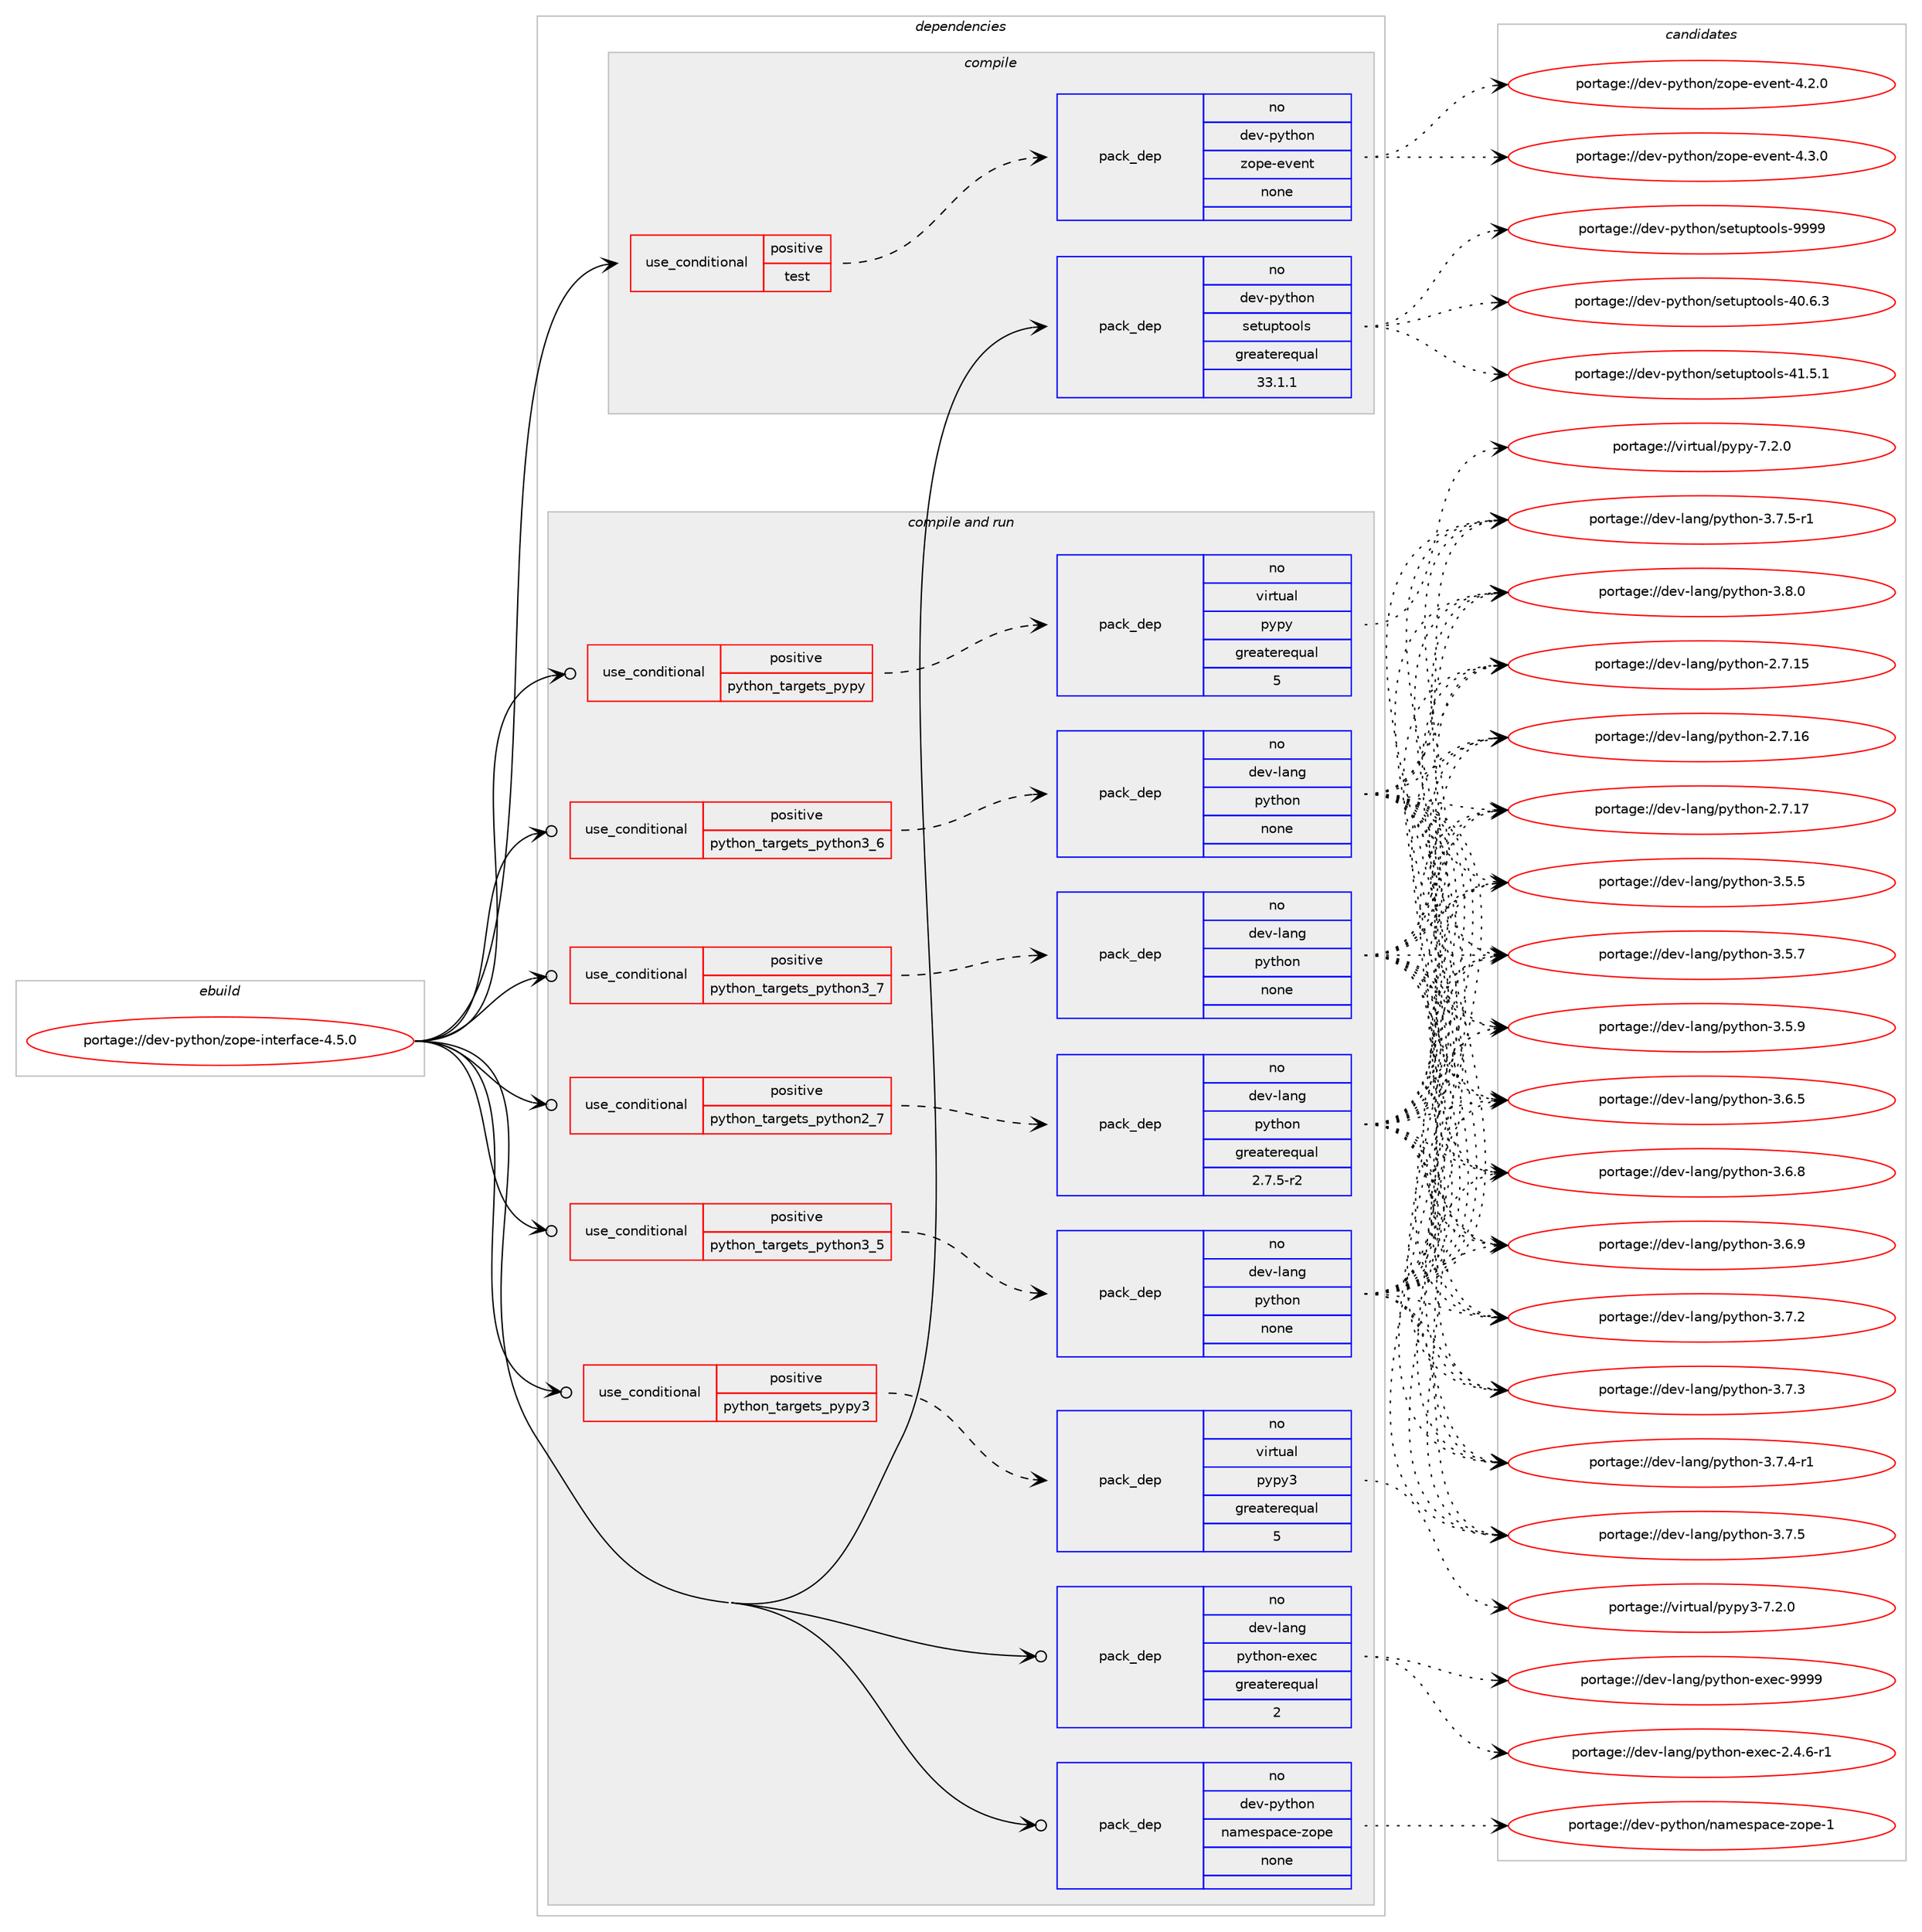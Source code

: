 digraph prolog {

# *************
# Graph options
# *************

newrank=true;
concentrate=true;
compound=true;
graph [rankdir=LR,fontname=Helvetica,fontsize=10,ranksep=1.5];#, ranksep=2.5, nodesep=0.2];
edge  [arrowhead=vee];
node  [fontname=Helvetica,fontsize=10];

# **********
# The ebuild
# **********

subgraph cluster_leftcol {
color=gray;
rank=same;
label=<<i>ebuild</i>>;
id [label="portage://dev-python/zope-interface-4.5.0", color=red, width=4, href="../dev-python/zope-interface-4.5.0.svg"];
}

# ****************
# The dependencies
# ****************

subgraph cluster_midcol {
color=gray;
label=<<i>dependencies</i>>;
subgraph cluster_compile {
fillcolor="#eeeeee";
style=filled;
label=<<i>compile</i>>;
subgraph cond41261 {
dependency180373 [label=<<TABLE BORDER="0" CELLBORDER="1" CELLSPACING="0" CELLPADDING="4"><TR><TD ROWSPAN="3" CELLPADDING="10">use_conditional</TD></TR><TR><TD>positive</TD></TR><TR><TD>test</TD></TR></TABLE>>, shape=none, color=red];
subgraph pack135699 {
dependency180374 [label=<<TABLE BORDER="0" CELLBORDER="1" CELLSPACING="0" CELLPADDING="4" WIDTH="220"><TR><TD ROWSPAN="6" CELLPADDING="30">pack_dep</TD></TR><TR><TD WIDTH="110">no</TD></TR><TR><TD>dev-python</TD></TR><TR><TD>zope-event</TD></TR><TR><TD>none</TD></TR><TR><TD></TD></TR></TABLE>>, shape=none, color=blue];
}
dependency180373:e -> dependency180374:w [weight=20,style="dashed",arrowhead="vee"];
}
id:e -> dependency180373:w [weight=20,style="solid",arrowhead="vee"];
subgraph pack135700 {
dependency180375 [label=<<TABLE BORDER="0" CELLBORDER="1" CELLSPACING="0" CELLPADDING="4" WIDTH="220"><TR><TD ROWSPAN="6" CELLPADDING="30">pack_dep</TD></TR><TR><TD WIDTH="110">no</TD></TR><TR><TD>dev-python</TD></TR><TR><TD>setuptools</TD></TR><TR><TD>greaterequal</TD></TR><TR><TD>33.1.1</TD></TR></TABLE>>, shape=none, color=blue];
}
id:e -> dependency180375:w [weight=20,style="solid",arrowhead="vee"];
}
subgraph cluster_compileandrun {
fillcolor="#eeeeee";
style=filled;
label=<<i>compile and run</i>>;
subgraph cond41262 {
dependency180376 [label=<<TABLE BORDER="0" CELLBORDER="1" CELLSPACING="0" CELLPADDING="4"><TR><TD ROWSPAN="3" CELLPADDING="10">use_conditional</TD></TR><TR><TD>positive</TD></TR><TR><TD>python_targets_pypy</TD></TR></TABLE>>, shape=none, color=red];
subgraph pack135701 {
dependency180377 [label=<<TABLE BORDER="0" CELLBORDER="1" CELLSPACING="0" CELLPADDING="4" WIDTH="220"><TR><TD ROWSPAN="6" CELLPADDING="30">pack_dep</TD></TR><TR><TD WIDTH="110">no</TD></TR><TR><TD>virtual</TD></TR><TR><TD>pypy</TD></TR><TR><TD>greaterequal</TD></TR><TR><TD>5</TD></TR></TABLE>>, shape=none, color=blue];
}
dependency180376:e -> dependency180377:w [weight=20,style="dashed",arrowhead="vee"];
}
id:e -> dependency180376:w [weight=20,style="solid",arrowhead="odotvee"];
subgraph cond41263 {
dependency180378 [label=<<TABLE BORDER="0" CELLBORDER="1" CELLSPACING="0" CELLPADDING="4"><TR><TD ROWSPAN="3" CELLPADDING="10">use_conditional</TD></TR><TR><TD>positive</TD></TR><TR><TD>python_targets_pypy3</TD></TR></TABLE>>, shape=none, color=red];
subgraph pack135702 {
dependency180379 [label=<<TABLE BORDER="0" CELLBORDER="1" CELLSPACING="0" CELLPADDING="4" WIDTH="220"><TR><TD ROWSPAN="6" CELLPADDING="30">pack_dep</TD></TR><TR><TD WIDTH="110">no</TD></TR><TR><TD>virtual</TD></TR><TR><TD>pypy3</TD></TR><TR><TD>greaterequal</TD></TR><TR><TD>5</TD></TR></TABLE>>, shape=none, color=blue];
}
dependency180378:e -> dependency180379:w [weight=20,style="dashed",arrowhead="vee"];
}
id:e -> dependency180378:w [weight=20,style="solid",arrowhead="odotvee"];
subgraph cond41264 {
dependency180380 [label=<<TABLE BORDER="0" CELLBORDER="1" CELLSPACING="0" CELLPADDING="4"><TR><TD ROWSPAN="3" CELLPADDING="10">use_conditional</TD></TR><TR><TD>positive</TD></TR><TR><TD>python_targets_python2_7</TD></TR></TABLE>>, shape=none, color=red];
subgraph pack135703 {
dependency180381 [label=<<TABLE BORDER="0" CELLBORDER="1" CELLSPACING="0" CELLPADDING="4" WIDTH="220"><TR><TD ROWSPAN="6" CELLPADDING="30">pack_dep</TD></TR><TR><TD WIDTH="110">no</TD></TR><TR><TD>dev-lang</TD></TR><TR><TD>python</TD></TR><TR><TD>greaterequal</TD></TR><TR><TD>2.7.5-r2</TD></TR></TABLE>>, shape=none, color=blue];
}
dependency180380:e -> dependency180381:w [weight=20,style="dashed",arrowhead="vee"];
}
id:e -> dependency180380:w [weight=20,style="solid",arrowhead="odotvee"];
subgraph cond41265 {
dependency180382 [label=<<TABLE BORDER="0" CELLBORDER="1" CELLSPACING="0" CELLPADDING="4"><TR><TD ROWSPAN="3" CELLPADDING="10">use_conditional</TD></TR><TR><TD>positive</TD></TR><TR><TD>python_targets_python3_5</TD></TR></TABLE>>, shape=none, color=red];
subgraph pack135704 {
dependency180383 [label=<<TABLE BORDER="0" CELLBORDER="1" CELLSPACING="0" CELLPADDING="4" WIDTH="220"><TR><TD ROWSPAN="6" CELLPADDING="30">pack_dep</TD></TR><TR><TD WIDTH="110">no</TD></TR><TR><TD>dev-lang</TD></TR><TR><TD>python</TD></TR><TR><TD>none</TD></TR><TR><TD></TD></TR></TABLE>>, shape=none, color=blue];
}
dependency180382:e -> dependency180383:w [weight=20,style="dashed",arrowhead="vee"];
}
id:e -> dependency180382:w [weight=20,style="solid",arrowhead="odotvee"];
subgraph cond41266 {
dependency180384 [label=<<TABLE BORDER="0" CELLBORDER="1" CELLSPACING="0" CELLPADDING="4"><TR><TD ROWSPAN="3" CELLPADDING="10">use_conditional</TD></TR><TR><TD>positive</TD></TR><TR><TD>python_targets_python3_6</TD></TR></TABLE>>, shape=none, color=red];
subgraph pack135705 {
dependency180385 [label=<<TABLE BORDER="0" CELLBORDER="1" CELLSPACING="0" CELLPADDING="4" WIDTH="220"><TR><TD ROWSPAN="6" CELLPADDING="30">pack_dep</TD></TR><TR><TD WIDTH="110">no</TD></TR><TR><TD>dev-lang</TD></TR><TR><TD>python</TD></TR><TR><TD>none</TD></TR><TR><TD></TD></TR></TABLE>>, shape=none, color=blue];
}
dependency180384:e -> dependency180385:w [weight=20,style="dashed",arrowhead="vee"];
}
id:e -> dependency180384:w [weight=20,style="solid",arrowhead="odotvee"];
subgraph cond41267 {
dependency180386 [label=<<TABLE BORDER="0" CELLBORDER="1" CELLSPACING="0" CELLPADDING="4"><TR><TD ROWSPAN="3" CELLPADDING="10">use_conditional</TD></TR><TR><TD>positive</TD></TR><TR><TD>python_targets_python3_7</TD></TR></TABLE>>, shape=none, color=red];
subgraph pack135706 {
dependency180387 [label=<<TABLE BORDER="0" CELLBORDER="1" CELLSPACING="0" CELLPADDING="4" WIDTH="220"><TR><TD ROWSPAN="6" CELLPADDING="30">pack_dep</TD></TR><TR><TD WIDTH="110">no</TD></TR><TR><TD>dev-lang</TD></TR><TR><TD>python</TD></TR><TR><TD>none</TD></TR><TR><TD></TD></TR></TABLE>>, shape=none, color=blue];
}
dependency180386:e -> dependency180387:w [weight=20,style="dashed",arrowhead="vee"];
}
id:e -> dependency180386:w [weight=20,style="solid",arrowhead="odotvee"];
subgraph pack135707 {
dependency180388 [label=<<TABLE BORDER="0" CELLBORDER="1" CELLSPACING="0" CELLPADDING="4" WIDTH="220"><TR><TD ROWSPAN="6" CELLPADDING="30">pack_dep</TD></TR><TR><TD WIDTH="110">no</TD></TR><TR><TD>dev-lang</TD></TR><TR><TD>python-exec</TD></TR><TR><TD>greaterequal</TD></TR><TR><TD>2</TD></TR></TABLE>>, shape=none, color=blue];
}
id:e -> dependency180388:w [weight=20,style="solid",arrowhead="odotvee"];
subgraph pack135708 {
dependency180389 [label=<<TABLE BORDER="0" CELLBORDER="1" CELLSPACING="0" CELLPADDING="4" WIDTH="220"><TR><TD ROWSPAN="6" CELLPADDING="30">pack_dep</TD></TR><TR><TD WIDTH="110">no</TD></TR><TR><TD>dev-python</TD></TR><TR><TD>namespace-zope</TD></TR><TR><TD>none</TD></TR><TR><TD></TD></TR></TABLE>>, shape=none, color=blue];
}
id:e -> dependency180389:w [weight=20,style="solid",arrowhead="odotvee"];
}
subgraph cluster_run {
fillcolor="#eeeeee";
style=filled;
label=<<i>run</i>>;
}
}

# **************
# The candidates
# **************

subgraph cluster_choices {
rank=same;
color=gray;
label=<<i>candidates</i>>;

subgraph choice135699 {
color=black;
nodesep=1;
choiceportage100101118451121211161041111104712211111210145101118101110116455246504648 [label="portage://dev-python/zope-event-4.2.0", color=red, width=4,href="../dev-python/zope-event-4.2.0.svg"];
choiceportage100101118451121211161041111104712211111210145101118101110116455246514648 [label="portage://dev-python/zope-event-4.3.0", color=red, width=4,href="../dev-python/zope-event-4.3.0.svg"];
dependency180374:e -> choiceportage100101118451121211161041111104712211111210145101118101110116455246504648:w [style=dotted,weight="100"];
dependency180374:e -> choiceportage100101118451121211161041111104712211111210145101118101110116455246514648:w [style=dotted,weight="100"];
}
subgraph choice135700 {
color=black;
nodesep=1;
choiceportage100101118451121211161041111104711510111611711211611111110811545524846544651 [label="portage://dev-python/setuptools-40.6.3", color=red, width=4,href="../dev-python/setuptools-40.6.3.svg"];
choiceportage100101118451121211161041111104711510111611711211611111110811545524946534649 [label="portage://dev-python/setuptools-41.5.1", color=red, width=4,href="../dev-python/setuptools-41.5.1.svg"];
choiceportage10010111845112121116104111110471151011161171121161111111081154557575757 [label="portage://dev-python/setuptools-9999", color=red, width=4,href="../dev-python/setuptools-9999.svg"];
dependency180375:e -> choiceportage100101118451121211161041111104711510111611711211611111110811545524846544651:w [style=dotted,weight="100"];
dependency180375:e -> choiceportage100101118451121211161041111104711510111611711211611111110811545524946534649:w [style=dotted,weight="100"];
dependency180375:e -> choiceportage10010111845112121116104111110471151011161171121161111111081154557575757:w [style=dotted,weight="100"];
}
subgraph choice135701 {
color=black;
nodesep=1;
choiceportage1181051141161179710847112121112121455546504648 [label="portage://virtual/pypy-7.2.0", color=red, width=4,href="../virtual/pypy-7.2.0.svg"];
dependency180377:e -> choiceportage1181051141161179710847112121112121455546504648:w [style=dotted,weight="100"];
}
subgraph choice135702 {
color=black;
nodesep=1;
choiceportage118105114116117971084711212111212151455546504648 [label="portage://virtual/pypy3-7.2.0", color=red, width=4,href="../virtual/pypy3-7.2.0.svg"];
dependency180379:e -> choiceportage118105114116117971084711212111212151455546504648:w [style=dotted,weight="100"];
}
subgraph choice135703 {
color=black;
nodesep=1;
choiceportage10010111845108971101034711212111610411111045504655464953 [label="portage://dev-lang/python-2.7.15", color=red, width=4,href="../dev-lang/python-2.7.15.svg"];
choiceportage10010111845108971101034711212111610411111045504655464954 [label="portage://dev-lang/python-2.7.16", color=red, width=4,href="../dev-lang/python-2.7.16.svg"];
choiceportage10010111845108971101034711212111610411111045504655464955 [label="portage://dev-lang/python-2.7.17", color=red, width=4,href="../dev-lang/python-2.7.17.svg"];
choiceportage100101118451089711010347112121116104111110455146534653 [label="portage://dev-lang/python-3.5.5", color=red, width=4,href="../dev-lang/python-3.5.5.svg"];
choiceportage100101118451089711010347112121116104111110455146534655 [label="portage://dev-lang/python-3.5.7", color=red, width=4,href="../dev-lang/python-3.5.7.svg"];
choiceportage100101118451089711010347112121116104111110455146534657 [label="portage://dev-lang/python-3.5.9", color=red, width=4,href="../dev-lang/python-3.5.9.svg"];
choiceportage100101118451089711010347112121116104111110455146544653 [label="portage://dev-lang/python-3.6.5", color=red, width=4,href="../dev-lang/python-3.6.5.svg"];
choiceportage100101118451089711010347112121116104111110455146544656 [label="portage://dev-lang/python-3.6.8", color=red, width=4,href="../dev-lang/python-3.6.8.svg"];
choiceportage100101118451089711010347112121116104111110455146544657 [label="portage://dev-lang/python-3.6.9", color=red, width=4,href="../dev-lang/python-3.6.9.svg"];
choiceportage100101118451089711010347112121116104111110455146554650 [label="portage://dev-lang/python-3.7.2", color=red, width=4,href="../dev-lang/python-3.7.2.svg"];
choiceportage100101118451089711010347112121116104111110455146554651 [label="portage://dev-lang/python-3.7.3", color=red, width=4,href="../dev-lang/python-3.7.3.svg"];
choiceportage1001011184510897110103471121211161041111104551465546524511449 [label="portage://dev-lang/python-3.7.4-r1", color=red, width=4,href="../dev-lang/python-3.7.4-r1.svg"];
choiceportage100101118451089711010347112121116104111110455146554653 [label="portage://dev-lang/python-3.7.5", color=red, width=4,href="../dev-lang/python-3.7.5.svg"];
choiceportage1001011184510897110103471121211161041111104551465546534511449 [label="portage://dev-lang/python-3.7.5-r1", color=red, width=4,href="../dev-lang/python-3.7.5-r1.svg"];
choiceportage100101118451089711010347112121116104111110455146564648 [label="portage://dev-lang/python-3.8.0", color=red, width=4,href="../dev-lang/python-3.8.0.svg"];
dependency180381:e -> choiceportage10010111845108971101034711212111610411111045504655464953:w [style=dotted,weight="100"];
dependency180381:e -> choiceportage10010111845108971101034711212111610411111045504655464954:w [style=dotted,weight="100"];
dependency180381:e -> choiceportage10010111845108971101034711212111610411111045504655464955:w [style=dotted,weight="100"];
dependency180381:e -> choiceportage100101118451089711010347112121116104111110455146534653:w [style=dotted,weight="100"];
dependency180381:e -> choiceportage100101118451089711010347112121116104111110455146534655:w [style=dotted,weight="100"];
dependency180381:e -> choiceportage100101118451089711010347112121116104111110455146534657:w [style=dotted,weight="100"];
dependency180381:e -> choiceportage100101118451089711010347112121116104111110455146544653:w [style=dotted,weight="100"];
dependency180381:e -> choiceportage100101118451089711010347112121116104111110455146544656:w [style=dotted,weight="100"];
dependency180381:e -> choiceportage100101118451089711010347112121116104111110455146544657:w [style=dotted,weight="100"];
dependency180381:e -> choiceportage100101118451089711010347112121116104111110455146554650:w [style=dotted,weight="100"];
dependency180381:e -> choiceportage100101118451089711010347112121116104111110455146554651:w [style=dotted,weight="100"];
dependency180381:e -> choiceportage1001011184510897110103471121211161041111104551465546524511449:w [style=dotted,weight="100"];
dependency180381:e -> choiceportage100101118451089711010347112121116104111110455146554653:w [style=dotted,weight="100"];
dependency180381:e -> choiceportage1001011184510897110103471121211161041111104551465546534511449:w [style=dotted,weight="100"];
dependency180381:e -> choiceportage100101118451089711010347112121116104111110455146564648:w [style=dotted,weight="100"];
}
subgraph choice135704 {
color=black;
nodesep=1;
choiceportage10010111845108971101034711212111610411111045504655464953 [label="portage://dev-lang/python-2.7.15", color=red, width=4,href="../dev-lang/python-2.7.15.svg"];
choiceportage10010111845108971101034711212111610411111045504655464954 [label="portage://dev-lang/python-2.7.16", color=red, width=4,href="../dev-lang/python-2.7.16.svg"];
choiceportage10010111845108971101034711212111610411111045504655464955 [label="portage://dev-lang/python-2.7.17", color=red, width=4,href="../dev-lang/python-2.7.17.svg"];
choiceportage100101118451089711010347112121116104111110455146534653 [label="portage://dev-lang/python-3.5.5", color=red, width=4,href="../dev-lang/python-3.5.5.svg"];
choiceportage100101118451089711010347112121116104111110455146534655 [label="portage://dev-lang/python-3.5.7", color=red, width=4,href="../dev-lang/python-3.5.7.svg"];
choiceportage100101118451089711010347112121116104111110455146534657 [label="portage://dev-lang/python-3.5.9", color=red, width=4,href="../dev-lang/python-3.5.9.svg"];
choiceportage100101118451089711010347112121116104111110455146544653 [label="portage://dev-lang/python-3.6.5", color=red, width=4,href="../dev-lang/python-3.6.5.svg"];
choiceportage100101118451089711010347112121116104111110455146544656 [label="portage://dev-lang/python-3.6.8", color=red, width=4,href="../dev-lang/python-3.6.8.svg"];
choiceportage100101118451089711010347112121116104111110455146544657 [label="portage://dev-lang/python-3.6.9", color=red, width=4,href="../dev-lang/python-3.6.9.svg"];
choiceportage100101118451089711010347112121116104111110455146554650 [label="portage://dev-lang/python-3.7.2", color=red, width=4,href="../dev-lang/python-3.7.2.svg"];
choiceportage100101118451089711010347112121116104111110455146554651 [label="portage://dev-lang/python-3.7.3", color=red, width=4,href="../dev-lang/python-3.7.3.svg"];
choiceportage1001011184510897110103471121211161041111104551465546524511449 [label="portage://dev-lang/python-3.7.4-r1", color=red, width=4,href="../dev-lang/python-3.7.4-r1.svg"];
choiceportage100101118451089711010347112121116104111110455146554653 [label="portage://dev-lang/python-3.7.5", color=red, width=4,href="../dev-lang/python-3.7.5.svg"];
choiceportage1001011184510897110103471121211161041111104551465546534511449 [label="portage://dev-lang/python-3.7.5-r1", color=red, width=4,href="../dev-lang/python-3.7.5-r1.svg"];
choiceportage100101118451089711010347112121116104111110455146564648 [label="portage://dev-lang/python-3.8.0", color=red, width=4,href="../dev-lang/python-3.8.0.svg"];
dependency180383:e -> choiceportage10010111845108971101034711212111610411111045504655464953:w [style=dotted,weight="100"];
dependency180383:e -> choiceportage10010111845108971101034711212111610411111045504655464954:w [style=dotted,weight="100"];
dependency180383:e -> choiceportage10010111845108971101034711212111610411111045504655464955:w [style=dotted,weight="100"];
dependency180383:e -> choiceportage100101118451089711010347112121116104111110455146534653:w [style=dotted,weight="100"];
dependency180383:e -> choiceportage100101118451089711010347112121116104111110455146534655:w [style=dotted,weight="100"];
dependency180383:e -> choiceportage100101118451089711010347112121116104111110455146534657:w [style=dotted,weight="100"];
dependency180383:e -> choiceportage100101118451089711010347112121116104111110455146544653:w [style=dotted,weight="100"];
dependency180383:e -> choiceportage100101118451089711010347112121116104111110455146544656:w [style=dotted,weight="100"];
dependency180383:e -> choiceportage100101118451089711010347112121116104111110455146544657:w [style=dotted,weight="100"];
dependency180383:e -> choiceportage100101118451089711010347112121116104111110455146554650:w [style=dotted,weight="100"];
dependency180383:e -> choiceportage100101118451089711010347112121116104111110455146554651:w [style=dotted,weight="100"];
dependency180383:e -> choiceportage1001011184510897110103471121211161041111104551465546524511449:w [style=dotted,weight="100"];
dependency180383:e -> choiceportage100101118451089711010347112121116104111110455146554653:w [style=dotted,weight="100"];
dependency180383:e -> choiceportage1001011184510897110103471121211161041111104551465546534511449:w [style=dotted,weight="100"];
dependency180383:e -> choiceportage100101118451089711010347112121116104111110455146564648:w [style=dotted,weight="100"];
}
subgraph choice135705 {
color=black;
nodesep=1;
choiceportage10010111845108971101034711212111610411111045504655464953 [label="portage://dev-lang/python-2.7.15", color=red, width=4,href="../dev-lang/python-2.7.15.svg"];
choiceportage10010111845108971101034711212111610411111045504655464954 [label="portage://dev-lang/python-2.7.16", color=red, width=4,href="../dev-lang/python-2.7.16.svg"];
choiceportage10010111845108971101034711212111610411111045504655464955 [label="portage://dev-lang/python-2.7.17", color=red, width=4,href="../dev-lang/python-2.7.17.svg"];
choiceportage100101118451089711010347112121116104111110455146534653 [label="portage://dev-lang/python-3.5.5", color=red, width=4,href="../dev-lang/python-3.5.5.svg"];
choiceportage100101118451089711010347112121116104111110455146534655 [label="portage://dev-lang/python-3.5.7", color=red, width=4,href="../dev-lang/python-3.5.7.svg"];
choiceportage100101118451089711010347112121116104111110455146534657 [label="portage://dev-lang/python-3.5.9", color=red, width=4,href="../dev-lang/python-3.5.9.svg"];
choiceportage100101118451089711010347112121116104111110455146544653 [label="portage://dev-lang/python-3.6.5", color=red, width=4,href="../dev-lang/python-3.6.5.svg"];
choiceportage100101118451089711010347112121116104111110455146544656 [label="portage://dev-lang/python-3.6.8", color=red, width=4,href="../dev-lang/python-3.6.8.svg"];
choiceportage100101118451089711010347112121116104111110455146544657 [label="portage://dev-lang/python-3.6.9", color=red, width=4,href="../dev-lang/python-3.6.9.svg"];
choiceportage100101118451089711010347112121116104111110455146554650 [label="portage://dev-lang/python-3.7.2", color=red, width=4,href="../dev-lang/python-3.7.2.svg"];
choiceportage100101118451089711010347112121116104111110455146554651 [label="portage://dev-lang/python-3.7.3", color=red, width=4,href="../dev-lang/python-3.7.3.svg"];
choiceportage1001011184510897110103471121211161041111104551465546524511449 [label="portage://dev-lang/python-3.7.4-r1", color=red, width=4,href="../dev-lang/python-3.7.4-r1.svg"];
choiceportage100101118451089711010347112121116104111110455146554653 [label="portage://dev-lang/python-3.7.5", color=red, width=4,href="../dev-lang/python-3.7.5.svg"];
choiceportage1001011184510897110103471121211161041111104551465546534511449 [label="portage://dev-lang/python-3.7.5-r1", color=red, width=4,href="../dev-lang/python-3.7.5-r1.svg"];
choiceportage100101118451089711010347112121116104111110455146564648 [label="portage://dev-lang/python-3.8.0", color=red, width=4,href="../dev-lang/python-3.8.0.svg"];
dependency180385:e -> choiceportage10010111845108971101034711212111610411111045504655464953:w [style=dotted,weight="100"];
dependency180385:e -> choiceportage10010111845108971101034711212111610411111045504655464954:w [style=dotted,weight="100"];
dependency180385:e -> choiceportage10010111845108971101034711212111610411111045504655464955:w [style=dotted,weight="100"];
dependency180385:e -> choiceportage100101118451089711010347112121116104111110455146534653:w [style=dotted,weight="100"];
dependency180385:e -> choiceportage100101118451089711010347112121116104111110455146534655:w [style=dotted,weight="100"];
dependency180385:e -> choiceportage100101118451089711010347112121116104111110455146534657:w [style=dotted,weight="100"];
dependency180385:e -> choiceportage100101118451089711010347112121116104111110455146544653:w [style=dotted,weight="100"];
dependency180385:e -> choiceportage100101118451089711010347112121116104111110455146544656:w [style=dotted,weight="100"];
dependency180385:e -> choiceportage100101118451089711010347112121116104111110455146544657:w [style=dotted,weight="100"];
dependency180385:e -> choiceportage100101118451089711010347112121116104111110455146554650:w [style=dotted,weight="100"];
dependency180385:e -> choiceportage100101118451089711010347112121116104111110455146554651:w [style=dotted,weight="100"];
dependency180385:e -> choiceportage1001011184510897110103471121211161041111104551465546524511449:w [style=dotted,weight="100"];
dependency180385:e -> choiceportage100101118451089711010347112121116104111110455146554653:w [style=dotted,weight="100"];
dependency180385:e -> choiceportage1001011184510897110103471121211161041111104551465546534511449:w [style=dotted,weight="100"];
dependency180385:e -> choiceportage100101118451089711010347112121116104111110455146564648:w [style=dotted,weight="100"];
}
subgraph choice135706 {
color=black;
nodesep=1;
choiceportage10010111845108971101034711212111610411111045504655464953 [label="portage://dev-lang/python-2.7.15", color=red, width=4,href="../dev-lang/python-2.7.15.svg"];
choiceportage10010111845108971101034711212111610411111045504655464954 [label="portage://dev-lang/python-2.7.16", color=red, width=4,href="../dev-lang/python-2.7.16.svg"];
choiceportage10010111845108971101034711212111610411111045504655464955 [label="portage://dev-lang/python-2.7.17", color=red, width=4,href="../dev-lang/python-2.7.17.svg"];
choiceportage100101118451089711010347112121116104111110455146534653 [label="portage://dev-lang/python-3.5.5", color=red, width=4,href="../dev-lang/python-3.5.5.svg"];
choiceportage100101118451089711010347112121116104111110455146534655 [label="portage://dev-lang/python-3.5.7", color=red, width=4,href="../dev-lang/python-3.5.7.svg"];
choiceportage100101118451089711010347112121116104111110455146534657 [label="portage://dev-lang/python-3.5.9", color=red, width=4,href="../dev-lang/python-3.5.9.svg"];
choiceportage100101118451089711010347112121116104111110455146544653 [label="portage://dev-lang/python-3.6.5", color=red, width=4,href="../dev-lang/python-3.6.5.svg"];
choiceportage100101118451089711010347112121116104111110455146544656 [label="portage://dev-lang/python-3.6.8", color=red, width=4,href="../dev-lang/python-3.6.8.svg"];
choiceportage100101118451089711010347112121116104111110455146544657 [label="portage://dev-lang/python-3.6.9", color=red, width=4,href="../dev-lang/python-3.6.9.svg"];
choiceportage100101118451089711010347112121116104111110455146554650 [label="portage://dev-lang/python-3.7.2", color=red, width=4,href="../dev-lang/python-3.7.2.svg"];
choiceportage100101118451089711010347112121116104111110455146554651 [label="portage://dev-lang/python-3.7.3", color=red, width=4,href="../dev-lang/python-3.7.3.svg"];
choiceportage1001011184510897110103471121211161041111104551465546524511449 [label="portage://dev-lang/python-3.7.4-r1", color=red, width=4,href="../dev-lang/python-3.7.4-r1.svg"];
choiceportage100101118451089711010347112121116104111110455146554653 [label="portage://dev-lang/python-3.7.5", color=red, width=4,href="../dev-lang/python-3.7.5.svg"];
choiceportage1001011184510897110103471121211161041111104551465546534511449 [label="portage://dev-lang/python-3.7.5-r1", color=red, width=4,href="../dev-lang/python-3.7.5-r1.svg"];
choiceportage100101118451089711010347112121116104111110455146564648 [label="portage://dev-lang/python-3.8.0", color=red, width=4,href="../dev-lang/python-3.8.0.svg"];
dependency180387:e -> choiceportage10010111845108971101034711212111610411111045504655464953:w [style=dotted,weight="100"];
dependency180387:e -> choiceportage10010111845108971101034711212111610411111045504655464954:w [style=dotted,weight="100"];
dependency180387:e -> choiceportage10010111845108971101034711212111610411111045504655464955:w [style=dotted,weight="100"];
dependency180387:e -> choiceportage100101118451089711010347112121116104111110455146534653:w [style=dotted,weight="100"];
dependency180387:e -> choiceportage100101118451089711010347112121116104111110455146534655:w [style=dotted,weight="100"];
dependency180387:e -> choiceportage100101118451089711010347112121116104111110455146534657:w [style=dotted,weight="100"];
dependency180387:e -> choiceportage100101118451089711010347112121116104111110455146544653:w [style=dotted,weight="100"];
dependency180387:e -> choiceportage100101118451089711010347112121116104111110455146544656:w [style=dotted,weight="100"];
dependency180387:e -> choiceportage100101118451089711010347112121116104111110455146544657:w [style=dotted,weight="100"];
dependency180387:e -> choiceportage100101118451089711010347112121116104111110455146554650:w [style=dotted,weight="100"];
dependency180387:e -> choiceportage100101118451089711010347112121116104111110455146554651:w [style=dotted,weight="100"];
dependency180387:e -> choiceportage1001011184510897110103471121211161041111104551465546524511449:w [style=dotted,weight="100"];
dependency180387:e -> choiceportage100101118451089711010347112121116104111110455146554653:w [style=dotted,weight="100"];
dependency180387:e -> choiceportage1001011184510897110103471121211161041111104551465546534511449:w [style=dotted,weight="100"];
dependency180387:e -> choiceportage100101118451089711010347112121116104111110455146564648:w [style=dotted,weight="100"];
}
subgraph choice135707 {
color=black;
nodesep=1;
choiceportage10010111845108971101034711212111610411111045101120101994550465246544511449 [label="portage://dev-lang/python-exec-2.4.6-r1", color=red, width=4,href="../dev-lang/python-exec-2.4.6-r1.svg"];
choiceportage10010111845108971101034711212111610411111045101120101994557575757 [label="portage://dev-lang/python-exec-9999", color=red, width=4,href="../dev-lang/python-exec-9999.svg"];
dependency180388:e -> choiceportage10010111845108971101034711212111610411111045101120101994550465246544511449:w [style=dotted,weight="100"];
dependency180388:e -> choiceportage10010111845108971101034711212111610411111045101120101994557575757:w [style=dotted,weight="100"];
}
subgraph choice135708 {
color=black;
nodesep=1;
choiceportage1001011184511212111610411111047110971091011151129799101451221111121014549 [label="portage://dev-python/namespace-zope-1", color=red, width=4,href="../dev-python/namespace-zope-1.svg"];
dependency180389:e -> choiceportage1001011184511212111610411111047110971091011151129799101451221111121014549:w [style=dotted,weight="100"];
}
}

}
